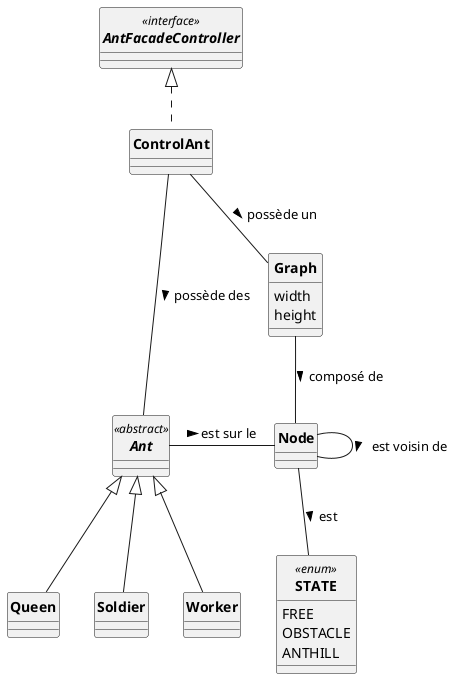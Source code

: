 @startuml
'https://plantuml.com/sequence-diagram
skinparam style strictuml
skinparam classAttributeIconSize 0
skinparam circledCharacterRadius 0
skinparam circledCharacterFontSize 0
skinparam classFontStyle Bold
'autonumber


interface AntFacadeController<<interface>>{

}

enum STATE <<enum>> {
    FREE
    OBSTACLE
    ANTHILL
}


class Graph {
     width
     height
}
class Node{
}

abstract Ant <<abstract>>{

}

class Queen extends Ant{

}

class Soldier extends Ant{

}

class Worker extends Ant{
}

class ControlAnt implements AntFacadeController{

}

Node - Node : est voisin de >
ControlAnt -- Graph : possède un >
ControlAnt --- Ant : possède des >
Graph -- Node : composé de >
Ant  - Node : est sur le >
Node --  STATE : est >

@enduml